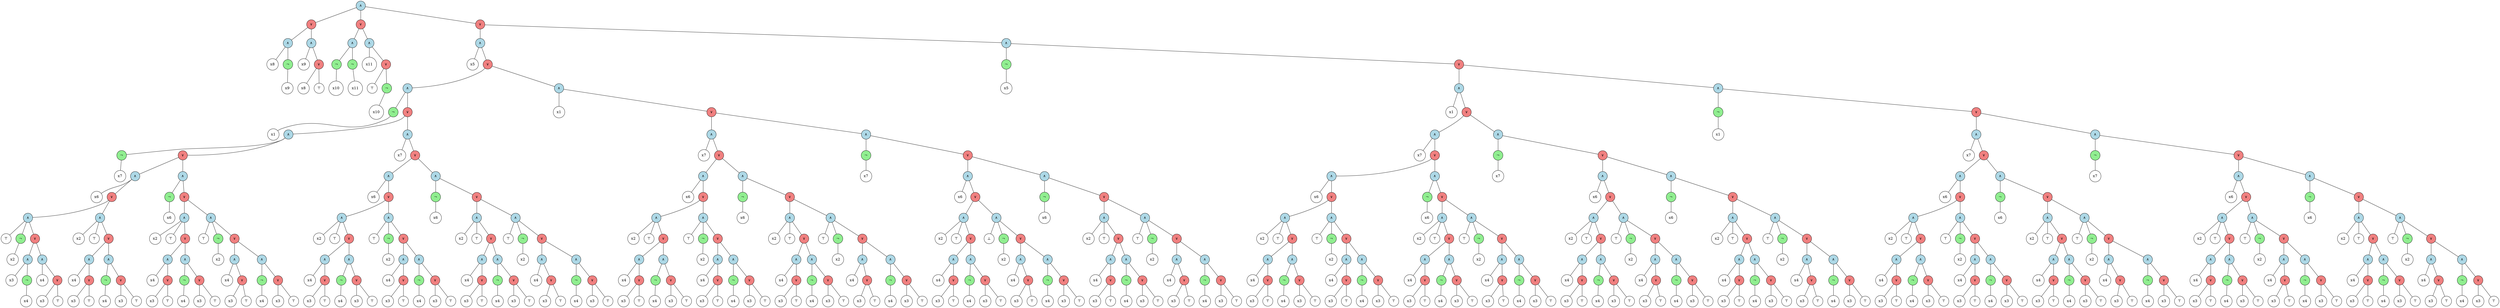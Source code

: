 graph {
	node [shape=circle]
	1 [label="∧" fillcolor=lightblue style=filled]
	2 [label="∨" fillcolor=lightcoral style=filled]
	1 -- 2
	3 [label="∧" fillcolor=lightblue style=filled]
	2 -- 3
	4 [label=x8]
	3 -- 4
	5 [label="¬" fillcolor=lightgreen style=filled]
	3 -- 5
	6 [label=x9]
	5 -- 6
	7 [label="∧" fillcolor=lightblue style=filled]
	2 -- 7
	8 [label=x9]
	7 -- 8
	9 [label="∨" fillcolor=lightcoral style=filled]
	7 -- 9
	10 [label=x8]
	9 -- 10
	11 [label="⊤"]
	9 -- 11
	12 [label="∨" fillcolor=lightcoral style=filled]
	1 -- 12
	13 [label="∧" fillcolor=lightblue style=filled]
	12 -- 13
	14 [label="¬" fillcolor=lightgreen style=filled]
	13 -- 14
	15 [label=x10]
	14 -- 15
	16 [label="¬" fillcolor=lightgreen style=filled]
	13 -- 16
	17 [label=x11]
	16 -- 17
	18 [label="∧" fillcolor=lightblue style=filled]
	12 -- 18
	19 [label=x11]
	18 -- 19
	20 [label="∨" fillcolor=lightcoral style=filled]
	18 -- 20
	21 [label="⊤"]
	20 -- 21
	22 [label="¬" fillcolor=lightgreen style=filled]
	20 -- 22
	23 [label=x10]
	22 -- 23
	24 [label="∨" fillcolor=lightcoral style=filled]
	1 -- 24
	25 [label="∧" fillcolor=lightblue style=filled]
	24 -- 25
	26 [label=x5]
	25 -- 26
	27 [label="∨" fillcolor=lightcoral style=filled]
	25 -- 27
	28 [label="∧" fillcolor=lightblue style=filled]
	27 -- 28
	29 [label="¬" fillcolor=lightgreen style=filled]
	28 -- 29
	30 [label=x1]
	29 -- 30
	31 [label="∨" fillcolor=lightcoral style=filled]
	28 -- 31
	32 [label="∧" fillcolor=lightblue style=filled]
	31 -- 32
	33 [label="¬" fillcolor=lightgreen style=filled]
	32 -- 33
	34 [label=x7]
	33 -- 34
	35 [label="∨" fillcolor=lightcoral style=filled]
	32 -- 35
	36 [label="∧" fillcolor=lightblue style=filled]
	35 -- 36
	37 [label=x6]
	36 -- 37
	38 [label="∨" fillcolor=lightcoral style=filled]
	36 -- 38
	39 [label="∧" fillcolor=lightblue style=filled]
	38 -- 39
	40 [label="⊤"]
	39 -- 40
	41 [label="¬" fillcolor=lightgreen style=filled]
	39 -- 41
	42 [label=x2]
	41 -- 42
	43 [label="∨" fillcolor=lightcoral style=filled]
	39 -- 43
	44 [label="∧" fillcolor=lightblue style=filled]
	43 -- 44
	45 [label=x3]
	44 -- 45
	46 [label="¬" fillcolor=lightgreen style=filled]
	44 -- 46
	47 [label=x4]
	46 -- 47
	48 [label="∧" fillcolor=lightblue style=filled]
	43 -- 48
	49 [label=x4]
	48 -- 49
	50 [label="∨" fillcolor=lightcoral style=filled]
	48 -- 50
	51 [label=x3]
	50 -- 51
	52 [label="⊤"]
	50 -- 52
	53 [label="∧" fillcolor=lightblue style=filled]
	38 -- 53
	54 [label=x2]
	53 -- 54
	55 [label="⊤"]
	53 -- 55
	56 [label="∨" fillcolor=lightcoral style=filled]
	53 -- 56
	57 [label="∧" fillcolor=lightblue style=filled]
	56 -- 57
	58 [label=x4]
	57 -- 58
	59 [label="∨" fillcolor=lightcoral style=filled]
	57 -- 59
	60 [label=x3]
	59 -- 60
	61 [label="⊤"]
	59 -- 61
	62 [label="∧" fillcolor=lightblue style=filled]
	56 -- 62
	63 [label="¬" fillcolor=lightgreen style=filled]
	62 -- 63
	64 [label=x4]
	63 -- 64
	65 [label="∨" fillcolor=lightcoral style=filled]
	62 -- 65
	66 [label=x3]
	65 -- 66
	67 [label="⊤"]
	65 -- 67
	68 [label="∧" fillcolor=lightblue style=filled]
	35 -- 68
	69 [label="¬" fillcolor=lightgreen style=filled]
	68 -- 69
	70 [label=x6]
	69 -- 70
	71 [label="∨" fillcolor=lightcoral style=filled]
	68 -- 71
	72 [label="∧" fillcolor=lightblue style=filled]
	71 -- 72
	73 [label=x2]
	72 -- 73
	74 [label="⊤"]
	72 -- 74
	75 [label="∨" fillcolor=lightcoral style=filled]
	72 -- 75
	76 [label="∧" fillcolor=lightblue style=filled]
	75 -- 76
	77 [label=x4]
	76 -- 77
	78 [label="∨" fillcolor=lightcoral style=filled]
	76 -- 78
	79 [label=x3]
	78 -- 79
	80 [label="⊤"]
	78 -- 80
	81 [label="∧" fillcolor=lightblue style=filled]
	75 -- 81
	82 [label="¬" fillcolor=lightgreen style=filled]
	81 -- 82
	83 [label=x4]
	82 -- 83
	84 [label="∨" fillcolor=lightcoral style=filled]
	81 -- 84
	85 [label=x3]
	84 -- 85
	86 [label="⊤"]
	84 -- 86
	87 [label="∧" fillcolor=lightblue style=filled]
	71 -- 87
	88 [label="⊤"]
	87 -- 88
	89 [label="¬" fillcolor=lightgreen style=filled]
	87 -- 89
	90 [label=x2]
	89 -- 90
	91 [label="∨" fillcolor=lightcoral style=filled]
	87 -- 91
	92 [label="∧" fillcolor=lightblue style=filled]
	91 -- 92
	93 [label=x4]
	92 -- 93
	94 [label="∨" fillcolor=lightcoral style=filled]
	92 -- 94
	95 [label=x3]
	94 -- 95
	96 [label="⊤"]
	94 -- 96
	97 [label="∧" fillcolor=lightblue style=filled]
	91 -- 97
	98 [label="¬" fillcolor=lightgreen style=filled]
	97 -- 98
	99 [label=x4]
	98 -- 99
	100 [label="∨" fillcolor=lightcoral style=filled]
	97 -- 100
	101 [label=x3]
	100 -- 101
	102 [label="⊤"]
	100 -- 102
	103 [label="∧" fillcolor=lightblue style=filled]
	31 -- 103
	104 [label=x7]
	103 -- 104
	105 [label="∨" fillcolor=lightcoral style=filled]
	103 -- 105
	106 [label="∧" fillcolor=lightblue style=filled]
	105 -- 106
	107 [label=x6]
	106 -- 107
	108 [label="∨" fillcolor=lightcoral style=filled]
	106 -- 108
	109 [label="∧" fillcolor=lightblue style=filled]
	108 -- 109
	110 [label=x2]
	109 -- 110
	111 [label="⊤"]
	109 -- 111
	112 [label="∨" fillcolor=lightcoral style=filled]
	109 -- 112
	113 [label="∧" fillcolor=lightblue style=filled]
	112 -- 113
	114 [label=x4]
	113 -- 114
	115 [label="∨" fillcolor=lightcoral style=filled]
	113 -- 115
	116 [label=x3]
	115 -- 116
	117 [label="⊤"]
	115 -- 117
	118 [label="∧" fillcolor=lightblue style=filled]
	112 -- 118
	119 [label="¬" fillcolor=lightgreen style=filled]
	118 -- 119
	120 [label=x4]
	119 -- 120
	121 [label="∨" fillcolor=lightcoral style=filled]
	118 -- 121
	122 [label=x3]
	121 -- 122
	123 [label="⊤"]
	121 -- 123
	124 [label="∧" fillcolor=lightblue style=filled]
	108 -- 124
	125 [label="⊤"]
	124 -- 125
	126 [label="¬" fillcolor=lightgreen style=filled]
	124 -- 126
	127 [label=x2]
	126 -- 127
	128 [label="∨" fillcolor=lightcoral style=filled]
	124 -- 128
	129 [label="∧" fillcolor=lightblue style=filled]
	128 -- 129
	130 [label=x4]
	129 -- 130
	131 [label="∨" fillcolor=lightcoral style=filled]
	129 -- 131
	132 [label=x3]
	131 -- 132
	133 [label="⊤"]
	131 -- 133
	134 [label="∧" fillcolor=lightblue style=filled]
	128 -- 134
	135 [label="¬" fillcolor=lightgreen style=filled]
	134 -- 135
	136 [label=x4]
	135 -- 136
	137 [label="∨" fillcolor=lightcoral style=filled]
	134 -- 137
	138 [label=x3]
	137 -- 138
	139 [label="⊤"]
	137 -- 139
	140 [label="∧" fillcolor=lightblue style=filled]
	105 -- 140
	141 [label="¬" fillcolor=lightgreen style=filled]
	140 -- 141
	142 [label=x6]
	141 -- 142
	143 [label="∨" fillcolor=lightcoral style=filled]
	140 -- 143
	144 [label="∧" fillcolor=lightblue style=filled]
	143 -- 144
	145 [label=x2]
	144 -- 145
	146 [label="⊤"]
	144 -- 146
	147 [label="∨" fillcolor=lightcoral style=filled]
	144 -- 147
	148 [label="∧" fillcolor=lightblue style=filled]
	147 -- 148
	149 [label=x4]
	148 -- 149
	150 [label="∨" fillcolor=lightcoral style=filled]
	148 -- 150
	151 [label=x3]
	150 -- 151
	152 [label="⊤"]
	150 -- 152
	153 [label="∧" fillcolor=lightblue style=filled]
	147 -- 153
	154 [label="¬" fillcolor=lightgreen style=filled]
	153 -- 154
	155 [label=x4]
	154 -- 155
	156 [label="∨" fillcolor=lightcoral style=filled]
	153 -- 156
	157 [label=x3]
	156 -- 157
	158 [label="⊤"]
	156 -- 158
	159 [label="∧" fillcolor=lightblue style=filled]
	143 -- 159
	160 [label="⊤"]
	159 -- 160
	161 [label="¬" fillcolor=lightgreen style=filled]
	159 -- 161
	162 [label=x2]
	161 -- 162
	163 [label="∨" fillcolor=lightcoral style=filled]
	159 -- 163
	164 [label="∧" fillcolor=lightblue style=filled]
	163 -- 164
	165 [label=x4]
	164 -- 165
	166 [label="∨" fillcolor=lightcoral style=filled]
	164 -- 166
	167 [label=x3]
	166 -- 167
	168 [label="⊤"]
	166 -- 168
	169 [label="∧" fillcolor=lightblue style=filled]
	163 -- 169
	170 [label="¬" fillcolor=lightgreen style=filled]
	169 -- 170
	171 [label=x4]
	170 -- 171
	172 [label="∨" fillcolor=lightcoral style=filled]
	169 -- 172
	173 [label=x3]
	172 -- 173
	174 [label="⊤"]
	172 -- 174
	175 [label="∧" fillcolor=lightblue style=filled]
	27 -- 175
	176 [label=x1]
	175 -- 176
	177 [label="∨" fillcolor=lightcoral style=filled]
	175 -- 177
	178 [label="∧" fillcolor=lightblue style=filled]
	177 -- 178
	179 [label=x7]
	178 -- 179
	180 [label="∨" fillcolor=lightcoral style=filled]
	178 -- 180
	181 [label="∧" fillcolor=lightblue style=filled]
	180 -- 181
	182 [label=x6]
	181 -- 182
	183 [label="∨" fillcolor=lightcoral style=filled]
	181 -- 183
	184 [label="∧" fillcolor=lightblue style=filled]
	183 -- 184
	185 [label=x2]
	184 -- 185
	186 [label="⊤"]
	184 -- 186
	187 [label="∨" fillcolor=lightcoral style=filled]
	184 -- 187
	188 [label="∧" fillcolor=lightblue style=filled]
	187 -- 188
	189 [label=x4]
	188 -- 189
	190 [label="∨" fillcolor=lightcoral style=filled]
	188 -- 190
	191 [label=x3]
	190 -- 191
	192 [label="⊤"]
	190 -- 192
	193 [label="∧" fillcolor=lightblue style=filled]
	187 -- 193
	194 [label="¬" fillcolor=lightgreen style=filled]
	193 -- 194
	195 [label=x4]
	194 -- 195
	196 [label="∨" fillcolor=lightcoral style=filled]
	193 -- 196
	197 [label=x3]
	196 -- 197
	198 [label="⊤"]
	196 -- 198
	199 [label="∧" fillcolor=lightblue style=filled]
	183 -- 199
	200 [label="⊤"]
	199 -- 200
	201 [label="¬" fillcolor=lightgreen style=filled]
	199 -- 201
	202 [label=x2]
	201 -- 202
	203 [label="∨" fillcolor=lightcoral style=filled]
	199 -- 203
	204 [label="∧" fillcolor=lightblue style=filled]
	203 -- 204
	205 [label=x4]
	204 -- 205
	206 [label="∨" fillcolor=lightcoral style=filled]
	204 -- 206
	207 [label=x3]
	206 -- 207
	208 [label="⊤"]
	206 -- 208
	209 [label="∧" fillcolor=lightblue style=filled]
	203 -- 209
	210 [label="¬" fillcolor=lightgreen style=filled]
	209 -- 210
	211 [label=x4]
	210 -- 211
	212 [label="∨" fillcolor=lightcoral style=filled]
	209 -- 212
	213 [label=x3]
	212 -- 213
	214 [label="⊤"]
	212 -- 214
	215 [label="∧" fillcolor=lightblue style=filled]
	180 -- 215
	216 [label="¬" fillcolor=lightgreen style=filled]
	215 -- 216
	217 [label=x6]
	216 -- 217
	218 [label="∨" fillcolor=lightcoral style=filled]
	215 -- 218
	219 [label="∧" fillcolor=lightblue style=filled]
	218 -- 219
	220 [label=x2]
	219 -- 220
	221 [label="⊤"]
	219 -- 221
	222 [label="∨" fillcolor=lightcoral style=filled]
	219 -- 222
	223 [label="∧" fillcolor=lightblue style=filled]
	222 -- 223
	224 [label=x4]
	223 -- 224
	225 [label="∨" fillcolor=lightcoral style=filled]
	223 -- 225
	226 [label=x3]
	225 -- 226
	227 [label="⊤"]
	225 -- 227
	228 [label="∧" fillcolor=lightblue style=filled]
	222 -- 228
	229 [label="¬" fillcolor=lightgreen style=filled]
	228 -- 229
	230 [label=x4]
	229 -- 230
	231 [label="∨" fillcolor=lightcoral style=filled]
	228 -- 231
	232 [label=x3]
	231 -- 232
	233 [label="⊤"]
	231 -- 233
	234 [label="∧" fillcolor=lightblue style=filled]
	218 -- 234
	235 [label="⊤"]
	234 -- 235
	236 [label="¬" fillcolor=lightgreen style=filled]
	234 -- 236
	237 [label=x2]
	236 -- 237
	238 [label="∨" fillcolor=lightcoral style=filled]
	234 -- 238
	239 [label="∧" fillcolor=lightblue style=filled]
	238 -- 239
	240 [label=x4]
	239 -- 240
	241 [label="∨" fillcolor=lightcoral style=filled]
	239 -- 241
	242 [label=x3]
	241 -- 242
	243 [label="⊤"]
	241 -- 243
	244 [label="∧" fillcolor=lightblue style=filled]
	238 -- 244
	245 [label="¬" fillcolor=lightgreen style=filled]
	244 -- 245
	246 [label=x4]
	245 -- 246
	247 [label="∨" fillcolor=lightcoral style=filled]
	244 -- 247
	248 [label=x3]
	247 -- 248
	249 [label="⊤"]
	247 -- 249
	250 [label="∧" fillcolor=lightblue style=filled]
	177 -- 250
	251 [label="¬" fillcolor=lightgreen style=filled]
	250 -- 251
	252 [label=x7]
	251 -- 252
	253 [label="∨" fillcolor=lightcoral style=filled]
	250 -- 253
	254 [label="∧" fillcolor=lightblue style=filled]
	253 -- 254
	255 [label=x6]
	254 -- 255
	256 [label="∨" fillcolor=lightcoral style=filled]
	254 -- 256
	257 [label="∧" fillcolor=lightblue style=filled]
	256 -- 257
	258 [label=x2]
	257 -- 258
	259 [label="⊤"]
	257 -- 259
	260 [label="∨" fillcolor=lightcoral style=filled]
	257 -- 260
	261 [label="∧" fillcolor=lightblue style=filled]
	260 -- 261
	262 [label=x4]
	261 -- 262
	263 [label="∨" fillcolor=lightcoral style=filled]
	261 -- 263
	264 [label=x3]
	263 -- 264
	265 [label="⊤"]
	263 -- 265
	266 [label="∧" fillcolor=lightblue style=filled]
	260 -- 266
	267 [label="¬" fillcolor=lightgreen style=filled]
	266 -- 267
	268 [label=x4]
	267 -- 268
	269 [label="∨" fillcolor=lightcoral style=filled]
	266 -- 269
	270 [label=x3]
	269 -- 270
	271 [label="⊤"]
	269 -- 271
	272 [label="∧" fillcolor=lightblue style=filled]
	256 -- 272
	273 [label="⊥"]
	272 -- 273
	274 [label="¬" fillcolor=lightgreen style=filled]
	272 -- 274
	275 [label=x2]
	274 -- 275
	276 [label="∨" fillcolor=lightcoral style=filled]
	272 -- 276
	277 [label="∧" fillcolor=lightblue style=filled]
	276 -- 277
	278 [label=x4]
	277 -- 278
	279 [label="∨" fillcolor=lightcoral style=filled]
	277 -- 279
	280 [label=x3]
	279 -- 280
	281 [label="⊤"]
	279 -- 281
	282 [label="∧" fillcolor=lightblue style=filled]
	276 -- 282
	283 [label="¬" fillcolor=lightgreen style=filled]
	282 -- 283
	284 [label=x4]
	283 -- 284
	285 [label="∨" fillcolor=lightcoral style=filled]
	282 -- 285
	286 [label=x3]
	285 -- 286
	287 [label="⊤"]
	285 -- 287
	288 [label="∧" fillcolor=lightblue style=filled]
	253 -- 288
	289 [label="¬" fillcolor=lightgreen style=filled]
	288 -- 289
	290 [label=x6]
	289 -- 290
	291 [label="∨" fillcolor=lightcoral style=filled]
	288 -- 291
	292 [label="∧" fillcolor=lightblue style=filled]
	291 -- 292
	293 [label=x2]
	292 -- 293
	294 [label="⊤"]
	292 -- 294
	295 [label="∨" fillcolor=lightcoral style=filled]
	292 -- 295
	296 [label="∧" fillcolor=lightblue style=filled]
	295 -- 296
	297 [label=x4]
	296 -- 297
	298 [label="∨" fillcolor=lightcoral style=filled]
	296 -- 298
	299 [label=x3]
	298 -- 299
	300 [label="⊤"]
	298 -- 300
	301 [label="∧" fillcolor=lightblue style=filled]
	295 -- 301
	302 [label="¬" fillcolor=lightgreen style=filled]
	301 -- 302
	303 [label=x4]
	302 -- 303
	304 [label="∨" fillcolor=lightcoral style=filled]
	301 -- 304
	305 [label=x3]
	304 -- 305
	306 [label="⊤"]
	304 -- 306
	307 [label="∧" fillcolor=lightblue style=filled]
	291 -- 307
	308 [label="⊤"]
	307 -- 308
	309 [label="¬" fillcolor=lightgreen style=filled]
	307 -- 309
	310 [label=x2]
	309 -- 310
	311 [label="∨" fillcolor=lightcoral style=filled]
	307 -- 311
	312 [label="∧" fillcolor=lightblue style=filled]
	311 -- 312
	313 [label=x4]
	312 -- 313
	314 [label="∨" fillcolor=lightcoral style=filled]
	312 -- 314
	315 [label=x3]
	314 -- 315
	316 [label="⊤"]
	314 -- 316
	317 [label="∧" fillcolor=lightblue style=filled]
	311 -- 317
	318 [label="¬" fillcolor=lightgreen style=filled]
	317 -- 318
	319 [label=x4]
	318 -- 319
	320 [label="∨" fillcolor=lightcoral style=filled]
	317 -- 320
	321 [label=x3]
	320 -- 321
	322 [label="⊤"]
	320 -- 322
	323 [label="∧" fillcolor=lightblue style=filled]
	24 -- 323
	324 [label="¬" fillcolor=lightgreen style=filled]
	323 -- 324
	325 [label=x5]
	324 -- 325
	326 [label="∨" fillcolor=lightcoral style=filled]
	323 -- 326
	327 [label="∧" fillcolor=lightblue style=filled]
	326 -- 327
	328 [label=x1]
	327 -- 328
	329 [label="∨" fillcolor=lightcoral style=filled]
	327 -- 329
	330 [label="∧" fillcolor=lightblue style=filled]
	329 -- 330
	331 [label=x7]
	330 -- 331
	332 [label="∨" fillcolor=lightcoral style=filled]
	330 -- 332
	333 [label="∧" fillcolor=lightblue style=filled]
	332 -- 333
	334 [label=x6]
	333 -- 334
	335 [label="∨" fillcolor=lightcoral style=filled]
	333 -- 335
	336 [label="∧" fillcolor=lightblue style=filled]
	335 -- 336
	337 [label=x2]
	336 -- 337
	338 [label="⊤"]
	336 -- 338
	339 [label="∨" fillcolor=lightcoral style=filled]
	336 -- 339
	340 [label="∧" fillcolor=lightblue style=filled]
	339 -- 340
	341 [label=x4]
	340 -- 341
	342 [label="∨" fillcolor=lightcoral style=filled]
	340 -- 342
	343 [label=x3]
	342 -- 343
	344 [label="⊤"]
	342 -- 344
	345 [label="∧" fillcolor=lightblue style=filled]
	339 -- 345
	346 [label="¬" fillcolor=lightgreen style=filled]
	345 -- 346
	347 [label=x4]
	346 -- 347
	348 [label="∨" fillcolor=lightcoral style=filled]
	345 -- 348
	349 [label=x3]
	348 -- 349
	350 [label="⊤"]
	348 -- 350
	351 [label="∧" fillcolor=lightblue style=filled]
	335 -- 351
	352 [label="⊤"]
	351 -- 352
	353 [label="¬" fillcolor=lightgreen style=filled]
	351 -- 353
	354 [label=x2]
	353 -- 354
	355 [label="∨" fillcolor=lightcoral style=filled]
	351 -- 355
	356 [label="∧" fillcolor=lightblue style=filled]
	355 -- 356
	357 [label=x4]
	356 -- 357
	358 [label="∨" fillcolor=lightcoral style=filled]
	356 -- 358
	359 [label=x3]
	358 -- 359
	360 [label="⊤"]
	358 -- 360
	361 [label="∧" fillcolor=lightblue style=filled]
	355 -- 361
	362 [label="¬" fillcolor=lightgreen style=filled]
	361 -- 362
	363 [label=x4]
	362 -- 363
	364 [label="∨" fillcolor=lightcoral style=filled]
	361 -- 364
	365 [label=x3]
	364 -- 365
	366 [label="⊤"]
	364 -- 366
	367 [label="∧" fillcolor=lightblue style=filled]
	332 -- 367
	368 [label="¬" fillcolor=lightgreen style=filled]
	367 -- 368
	369 [label=x6]
	368 -- 369
	370 [label="∨" fillcolor=lightcoral style=filled]
	367 -- 370
	371 [label="∧" fillcolor=lightblue style=filled]
	370 -- 371
	372 [label=x2]
	371 -- 372
	373 [label="⊤"]
	371 -- 373
	374 [label="∨" fillcolor=lightcoral style=filled]
	371 -- 374
	375 [label="∧" fillcolor=lightblue style=filled]
	374 -- 375
	376 [label=x4]
	375 -- 376
	377 [label="∨" fillcolor=lightcoral style=filled]
	375 -- 377
	378 [label=x3]
	377 -- 378
	379 [label="⊤"]
	377 -- 379
	380 [label="∧" fillcolor=lightblue style=filled]
	374 -- 380
	381 [label="¬" fillcolor=lightgreen style=filled]
	380 -- 381
	382 [label=x4]
	381 -- 382
	383 [label="∨" fillcolor=lightcoral style=filled]
	380 -- 383
	384 [label=x3]
	383 -- 384
	385 [label="⊤"]
	383 -- 385
	386 [label="∧" fillcolor=lightblue style=filled]
	370 -- 386
	387 [label="⊤"]
	386 -- 387
	388 [label="¬" fillcolor=lightgreen style=filled]
	386 -- 388
	389 [label=x2]
	388 -- 389
	390 [label="∨" fillcolor=lightcoral style=filled]
	386 -- 390
	391 [label="∧" fillcolor=lightblue style=filled]
	390 -- 391
	392 [label=x4]
	391 -- 392
	393 [label="∨" fillcolor=lightcoral style=filled]
	391 -- 393
	394 [label=x3]
	393 -- 394
	395 [label="⊤"]
	393 -- 395
	396 [label="∧" fillcolor=lightblue style=filled]
	390 -- 396
	397 [label="¬" fillcolor=lightgreen style=filled]
	396 -- 397
	398 [label=x4]
	397 -- 398
	399 [label="∨" fillcolor=lightcoral style=filled]
	396 -- 399
	400 [label=x3]
	399 -- 400
	401 [label="⊤"]
	399 -- 401
	402 [label="∧" fillcolor=lightblue style=filled]
	329 -- 402
	403 [label="¬" fillcolor=lightgreen style=filled]
	402 -- 403
	404 [label=x7]
	403 -- 404
	405 [label="∨" fillcolor=lightcoral style=filled]
	402 -- 405
	406 [label="∧" fillcolor=lightblue style=filled]
	405 -- 406
	407 [label=x6]
	406 -- 407
	408 [label="∨" fillcolor=lightcoral style=filled]
	406 -- 408
	409 [label="∧" fillcolor=lightblue style=filled]
	408 -- 409
	410 [label=x2]
	409 -- 410
	411 [label="⊤"]
	409 -- 411
	412 [label="∨" fillcolor=lightcoral style=filled]
	409 -- 412
	413 [label="∧" fillcolor=lightblue style=filled]
	412 -- 413
	414 [label=x4]
	413 -- 414
	415 [label="∨" fillcolor=lightcoral style=filled]
	413 -- 415
	416 [label=x3]
	415 -- 416
	417 [label="⊤"]
	415 -- 417
	418 [label="∧" fillcolor=lightblue style=filled]
	412 -- 418
	419 [label="¬" fillcolor=lightgreen style=filled]
	418 -- 419
	420 [label=x4]
	419 -- 420
	421 [label="∨" fillcolor=lightcoral style=filled]
	418 -- 421
	422 [label=x3]
	421 -- 422
	423 [label="⊤"]
	421 -- 423
	424 [label="∧" fillcolor=lightblue style=filled]
	408 -- 424
	425 [label="⊤"]
	424 -- 425
	426 [label="¬" fillcolor=lightgreen style=filled]
	424 -- 426
	427 [label=x2]
	426 -- 427
	428 [label="∨" fillcolor=lightcoral style=filled]
	424 -- 428
	429 [label="∧" fillcolor=lightblue style=filled]
	428 -- 429
	430 [label=x4]
	429 -- 430
	431 [label="∨" fillcolor=lightcoral style=filled]
	429 -- 431
	432 [label=x3]
	431 -- 432
	433 [label="⊤"]
	431 -- 433
	434 [label="∧" fillcolor=lightblue style=filled]
	428 -- 434
	435 [label="¬" fillcolor=lightgreen style=filled]
	434 -- 435
	436 [label=x4]
	435 -- 436
	437 [label="∨" fillcolor=lightcoral style=filled]
	434 -- 437
	438 [label=x3]
	437 -- 438
	439 [label="⊤"]
	437 -- 439
	440 [label="∧" fillcolor=lightblue style=filled]
	405 -- 440
	441 [label="¬" fillcolor=lightgreen style=filled]
	440 -- 441
	442 [label=x6]
	441 -- 442
	443 [label="∨" fillcolor=lightcoral style=filled]
	440 -- 443
	444 [label="∧" fillcolor=lightblue style=filled]
	443 -- 444
	445 [label=x2]
	444 -- 445
	446 [label="⊤"]
	444 -- 446
	447 [label="∨" fillcolor=lightcoral style=filled]
	444 -- 447
	448 [label="∧" fillcolor=lightblue style=filled]
	447 -- 448
	449 [label=x4]
	448 -- 449
	450 [label="∨" fillcolor=lightcoral style=filled]
	448 -- 450
	451 [label=x3]
	450 -- 451
	452 [label="⊤"]
	450 -- 452
	453 [label="∧" fillcolor=lightblue style=filled]
	447 -- 453
	454 [label="¬" fillcolor=lightgreen style=filled]
	453 -- 454
	455 [label=x4]
	454 -- 455
	456 [label="∨" fillcolor=lightcoral style=filled]
	453 -- 456
	457 [label=x3]
	456 -- 457
	458 [label="⊤"]
	456 -- 458
	459 [label="∧" fillcolor=lightblue style=filled]
	443 -- 459
	460 [label="⊤"]
	459 -- 460
	461 [label="¬" fillcolor=lightgreen style=filled]
	459 -- 461
	462 [label=x2]
	461 -- 462
	463 [label="∨" fillcolor=lightcoral style=filled]
	459 -- 463
	464 [label="∧" fillcolor=lightblue style=filled]
	463 -- 464
	465 [label=x4]
	464 -- 465
	466 [label="∨" fillcolor=lightcoral style=filled]
	464 -- 466
	467 [label=x3]
	466 -- 467
	468 [label="⊤"]
	466 -- 468
	469 [label="∧" fillcolor=lightblue style=filled]
	463 -- 469
	470 [label="¬" fillcolor=lightgreen style=filled]
	469 -- 470
	471 [label=x4]
	470 -- 471
	472 [label="∨" fillcolor=lightcoral style=filled]
	469 -- 472
	473 [label=x3]
	472 -- 473
	474 [label="⊤"]
	472 -- 474
	475 [label="∧" fillcolor=lightblue style=filled]
	326 -- 475
	476 [label="¬" fillcolor=lightgreen style=filled]
	475 -- 476
	477 [label=x1]
	476 -- 477
	478 [label="∨" fillcolor=lightcoral style=filled]
	475 -- 478
	479 [label="∧" fillcolor=lightblue style=filled]
	478 -- 479
	480 [label=x7]
	479 -- 480
	481 [label="∨" fillcolor=lightcoral style=filled]
	479 -- 481
	482 [label="∧" fillcolor=lightblue style=filled]
	481 -- 482
	483 [label=x6]
	482 -- 483
	484 [label="∨" fillcolor=lightcoral style=filled]
	482 -- 484
	485 [label="∧" fillcolor=lightblue style=filled]
	484 -- 485
	486 [label=x2]
	485 -- 486
	487 [label="⊤"]
	485 -- 487
	488 [label="∨" fillcolor=lightcoral style=filled]
	485 -- 488
	489 [label="∧" fillcolor=lightblue style=filled]
	488 -- 489
	490 [label=x4]
	489 -- 490
	491 [label="∨" fillcolor=lightcoral style=filled]
	489 -- 491
	492 [label=x3]
	491 -- 492
	493 [label="⊤"]
	491 -- 493
	494 [label="∧" fillcolor=lightblue style=filled]
	488 -- 494
	495 [label="¬" fillcolor=lightgreen style=filled]
	494 -- 495
	496 [label=x4]
	495 -- 496
	497 [label="∨" fillcolor=lightcoral style=filled]
	494 -- 497
	498 [label=x3]
	497 -- 498
	499 [label="⊤"]
	497 -- 499
	500 [label="∧" fillcolor=lightblue style=filled]
	484 -- 500
	501 [label="⊤"]
	500 -- 501
	502 [label="¬" fillcolor=lightgreen style=filled]
	500 -- 502
	503 [label=x2]
	502 -- 503
	504 [label="∨" fillcolor=lightcoral style=filled]
	500 -- 504
	505 [label="∧" fillcolor=lightblue style=filled]
	504 -- 505
	506 [label=x4]
	505 -- 506
	507 [label="∨" fillcolor=lightcoral style=filled]
	505 -- 507
	508 [label=x3]
	507 -- 508
	509 [label="⊤"]
	507 -- 509
	510 [label="∧" fillcolor=lightblue style=filled]
	504 -- 510
	511 [label="¬" fillcolor=lightgreen style=filled]
	510 -- 511
	512 [label=x4]
	511 -- 512
	513 [label="∨" fillcolor=lightcoral style=filled]
	510 -- 513
	514 [label=x3]
	513 -- 514
	515 [label="⊤"]
	513 -- 515
	516 [label="∧" fillcolor=lightblue style=filled]
	481 -- 516
	517 [label="¬" fillcolor=lightgreen style=filled]
	516 -- 517
	518 [label=x6]
	517 -- 518
	519 [label="∨" fillcolor=lightcoral style=filled]
	516 -- 519
	520 [label="∧" fillcolor=lightblue style=filled]
	519 -- 520
	521 [label=x2]
	520 -- 521
	522 [label="⊤"]
	520 -- 522
	523 [label="∨" fillcolor=lightcoral style=filled]
	520 -- 523
	524 [label="∧" fillcolor=lightblue style=filled]
	523 -- 524
	525 [label=x4]
	524 -- 525
	526 [label="∨" fillcolor=lightcoral style=filled]
	524 -- 526
	527 [label=x3]
	526 -- 527
	528 [label="⊤"]
	526 -- 528
	529 [label="∧" fillcolor=lightblue style=filled]
	523 -- 529
	530 [label="¬" fillcolor=lightgreen style=filled]
	529 -- 530
	531 [label=x4]
	530 -- 531
	532 [label="∨" fillcolor=lightcoral style=filled]
	529 -- 532
	533 [label=x3]
	532 -- 533
	534 [label="⊤"]
	532 -- 534
	535 [label="∧" fillcolor=lightblue style=filled]
	519 -- 535
	536 [label="⊤"]
	535 -- 536
	537 [label="¬" fillcolor=lightgreen style=filled]
	535 -- 537
	538 [label=x2]
	537 -- 538
	539 [label="∨" fillcolor=lightcoral style=filled]
	535 -- 539
	540 [label="∧" fillcolor=lightblue style=filled]
	539 -- 540
	541 [label=x4]
	540 -- 541
	542 [label="∨" fillcolor=lightcoral style=filled]
	540 -- 542
	543 [label=x3]
	542 -- 543
	544 [label="⊤"]
	542 -- 544
	545 [label="∧" fillcolor=lightblue style=filled]
	539 -- 545
	546 [label="¬" fillcolor=lightgreen style=filled]
	545 -- 546
	547 [label=x4]
	546 -- 547
	548 [label="∨" fillcolor=lightcoral style=filled]
	545 -- 548
	549 [label=x3]
	548 -- 549
	550 [label="⊤"]
	548 -- 550
	551 [label="∧" fillcolor=lightblue style=filled]
	478 -- 551
	552 [label="¬" fillcolor=lightgreen style=filled]
	551 -- 552
	553 [label=x7]
	552 -- 553
	554 [label="∨" fillcolor=lightcoral style=filled]
	551 -- 554
	555 [label="∧" fillcolor=lightblue style=filled]
	554 -- 555
	556 [label=x6]
	555 -- 556
	557 [label="∨" fillcolor=lightcoral style=filled]
	555 -- 557
	558 [label="∧" fillcolor=lightblue style=filled]
	557 -- 558
	559 [label=x2]
	558 -- 559
	560 [label="⊤"]
	558 -- 560
	561 [label="∨" fillcolor=lightcoral style=filled]
	558 -- 561
	562 [label="∧" fillcolor=lightblue style=filled]
	561 -- 562
	563 [label=x4]
	562 -- 563
	564 [label="∨" fillcolor=lightcoral style=filled]
	562 -- 564
	565 [label=x3]
	564 -- 565
	566 [label="⊤"]
	564 -- 566
	567 [label="∧" fillcolor=lightblue style=filled]
	561 -- 567
	568 [label="¬" fillcolor=lightgreen style=filled]
	567 -- 568
	569 [label=x4]
	568 -- 569
	570 [label="∨" fillcolor=lightcoral style=filled]
	567 -- 570
	571 [label=x3]
	570 -- 571
	572 [label="⊤"]
	570 -- 572
	573 [label="∧" fillcolor=lightblue style=filled]
	557 -- 573
	574 [label="⊤"]
	573 -- 574
	575 [label="¬" fillcolor=lightgreen style=filled]
	573 -- 575
	576 [label=x2]
	575 -- 576
	577 [label="∨" fillcolor=lightcoral style=filled]
	573 -- 577
	578 [label="∧" fillcolor=lightblue style=filled]
	577 -- 578
	579 [label=x4]
	578 -- 579
	580 [label="∨" fillcolor=lightcoral style=filled]
	578 -- 580
	581 [label=x3]
	580 -- 581
	582 [label="⊤"]
	580 -- 582
	583 [label="∧" fillcolor=lightblue style=filled]
	577 -- 583
	584 [label="¬" fillcolor=lightgreen style=filled]
	583 -- 584
	585 [label=x4]
	584 -- 585
	586 [label="∨" fillcolor=lightcoral style=filled]
	583 -- 586
	587 [label=x3]
	586 -- 587
	588 [label="⊤"]
	586 -- 588
	589 [label="∧" fillcolor=lightblue style=filled]
	554 -- 589
	590 [label="¬" fillcolor=lightgreen style=filled]
	589 -- 590
	591 [label=x6]
	590 -- 591
	592 [label="∨" fillcolor=lightcoral style=filled]
	589 -- 592
	593 [label="∧" fillcolor=lightblue style=filled]
	592 -- 593
	594 [label=x2]
	593 -- 594
	595 [label="⊤"]
	593 -- 595
	596 [label="∨" fillcolor=lightcoral style=filled]
	593 -- 596
	597 [label="∧" fillcolor=lightblue style=filled]
	596 -- 597
	598 [label=x4]
	597 -- 598
	599 [label="∨" fillcolor=lightcoral style=filled]
	597 -- 599
	600 [label=x3]
	599 -- 600
	601 [label="⊤"]
	599 -- 601
	602 [label="∧" fillcolor=lightblue style=filled]
	596 -- 602
	603 [label="¬" fillcolor=lightgreen style=filled]
	602 -- 603
	604 [label=x4]
	603 -- 604
	605 [label="∨" fillcolor=lightcoral style=filled]
	602 -- 605
	606 [label=x3]
	605 -- 606
	607 [label="⊤"]
	605 -- 607
	608 [label="∧" fillcolor=lightblue style=filled]
	592 -- 608
	609 [label="⊤"]
	608 -- 609
	610 [label="¬" fillcolor=lightgreen style=filled]
	608 -- 610
	611 [label=x2]
	610 -- 611
	612 [label="∨" fillcolor=lightcoral style=filled]
	608 -- 612
	613 [label="∧" fillcolor=lightblue style=filled]
	612 -- 613
	614 [label=x4]
	613 -- 614
	615 [label="∨" fillcolor=lightcoral style=filled]
	613 -- 615
	616 [label=x3]
	615 -- 616
	617 [label="⊤"]
	615 -- 617
	618 [label="∧" fillcolor=lightblue style=filled]
	612 -- 618
	619 [label="¬" fillcolor=lightgreen style=filled]
	618 -- 619
	620 [label=x4]
	619 -- 620
	621 [label="∨" fillcolor=lightcoral style=filled]
	618 -- 621
	622 [label=x3]
	621 -- 622
	623 [label="⊤"]
	621 -- 623
}
